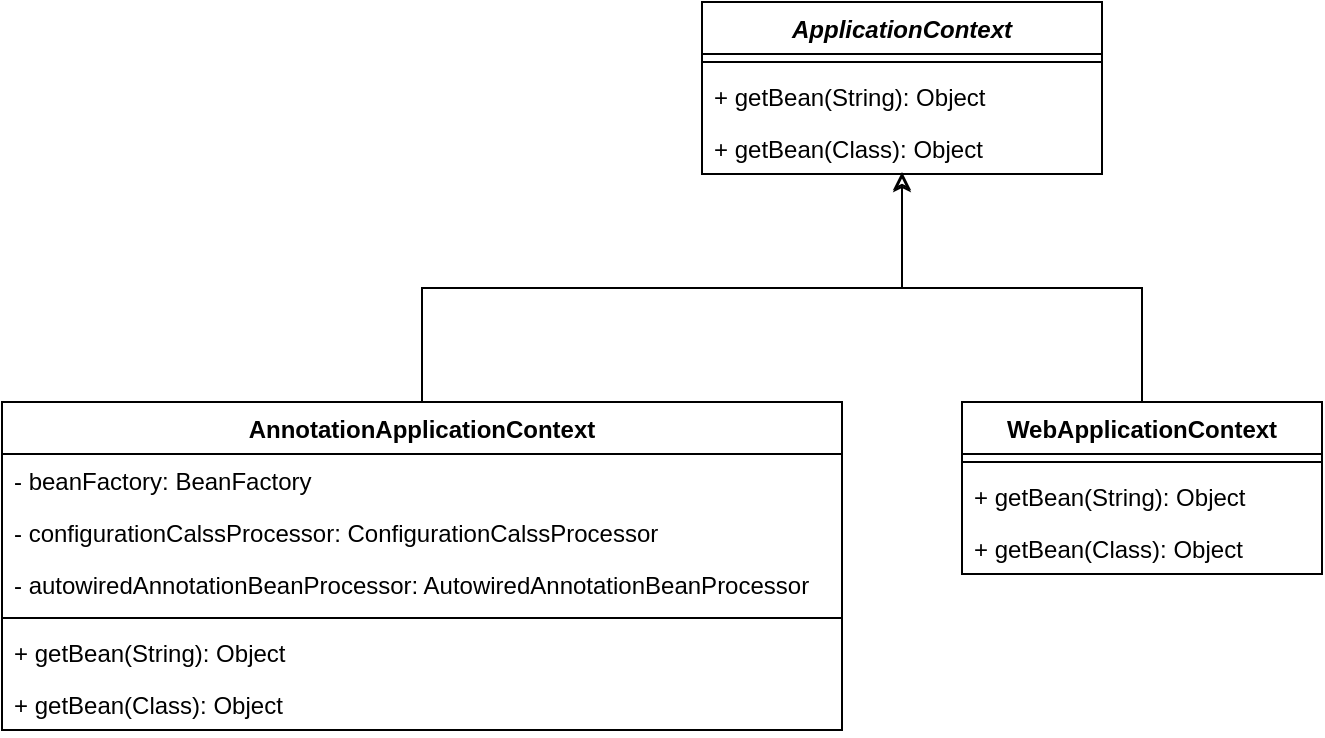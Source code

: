<mxfile version="15.8.7" type="device"><diagram id="C5RBs43oDa-KdzZeNtuy" name="Page-1"><mxGraphModel dx="1933" dy="852" grid="1" gridSize="10" guides="1" tooltips="1" connect="1" arrows="1" fold="1" page="1" pageScale="1" pageWidth="827" pageHeight="1169" math="0" shadow="0"><root><mxCell id="WIyWlLk6GJQsqaUBKTNV-0"/><mxCell id="WIyWlLk6GJQsqaUBKTNV-1" parent="WIyWlLk6GJQsqaUBKTNV-0"/><mxCell id="0z-4LWR9Eacx_z8WjlyR-16" style="edgeStyle=orthogonalEdgeStyle;rounded=0;orthogonalLoop=1;jettySize=auto;html=1;exitX=0.5;exitY=0;exitDx=0;exitDy=0;entryX=0.5;entryY=1;entryDx=0;entryDy=0;entryPerimeter=0;endFill=0;" edge="1" parent="WIyWlLk6GJQsqaUBKTNV-1" source="0z-4LWR9Eacx_z8WjlyR-0" target="0z-4LWR9Eacx_z8WjlyR-13"><mxGeometry relative="1" as="geometry"><mxPoint x="407" y="430" as="targetPoint"/></mxGeometry></mxCell><mxCell id="0z-4LWR9Eacx_z8WjlyR-0" value="AnnotationApplicationContext" style="swimlane;fontStyle=1;align=center;verticalAlign=top;childLayout=stackLayout;horizontal=1;startSize=26;horizontalStack=0;resizeParent=1;resizeParentMax=0;resizeLast=0;collapsible=1;marginBottom=0;" vertex="1" parent="WIyWlLk6GJQsqaUBKTNV-1"><mxGeometry x="-40" y="510" width="420" height="164" as="geometry"/></mxCell><mxCell id="0z-4LWR9Eacx_z8WjlyR-1" value="- beanFactory: BeanFactory" style="text;strokeColor=none;fillColor=none;align=left;verticalAlign=top;spacingLeft=4;spacingRight=4;overflow=hidden;rotatable=0;points=[[0,0.5],[1,0.5]];portConstraint=eastwest;" vertex="1" parent="0z-4LWR9Eacx_z8WjlyR-0"><mxGeometry y="26" width="420" height="26" as="geometry"/></mxCell><mxCell id="0z-4LWR9Eacx_z8WjlyR-4" value="- configurationCalssProcessor: ConfigurationCalssProcessor" style="text;strokeColor=none;fillColor=none;align=left;verticalAlign=top;spacingLeft=4;spacingRight=4;overflow=hidden;rotatable=0;points=[[0,0.5],[1,0.5]];portConstraint=eastwest;" vertex="1" parent="0z-4LWR9Eacx_z8WjlyR-0"><mxGeometry y="52" width="420" height="26" as="geometry"/></mxCell><mxCell id="0z-4LWR9Eacx_z8WjlyR-5" value="- autowiredAnnotationBeanProcessor: AutowiredAnnotationBeanProcessor" style="text;strokeColor=none;fillColor=none;align=left;verticalAlign=top;spacingLeft=4;spacingRight=4;overflow=hidden;rotatable=0;points=[[0,0.5],[1,0.5]];portConstraint=eastwest;" vertex="1" parent="0z-4LWR9Eacx_z8WjlyR-0"><mxGeometry y="78" width="420" height="26" as="geometry"/></mxCell><mxCell id="0z-4LWR9Eacx_z8WjlyR-2" value="" style="line;strokeWidth=1;fillColor=none;align=left;verticalAlign=middle;spacingTop=-1;spacingLeft=3;spacingRight=3;rotatable=0;labelPosition=right;points=[];portConstraint=eastwest;" vertex="1" parent="0z-4LWR9Eacx_z8WjlyR-0"><mxGeometry y="104" width="420" height="8" as="geometry"/></mxCell><mxCell id="0z-4LWR9Eacx_z8WjlyR-3" value="+ getBean(String): Object" style="text;strokeColor=none;fillColor=none;align=left;verticalAlign=top;spacingLeft=4;spacingRight=4;overflow=hidden;rotatable=0;points=[[0,0.5],[1,0.5]];portConstraint=eastwest;" vertex="1" parent="0z-4LWR9Eacx_z8WjlyR-0"><mxGeometry y="112" width="420" height="26" as="geometry"/></mxCell><mxCell id="0z-4LWR9Eacx_z8WjlyR-6" value="+ getBean(Class): Object" style="text;strokeColor=none;fillColor=none;align=left;verticalAlign=top;spacingLeft=4;spacingRight=4;overflow=hidden;rotatable=0;points=[[0,0.5],[1,0.5]];portConstraint=eastwest;" vertex="1" parent="0z-4LWR9Eacx_z8WjlyR-0"><mxGeometry y="138" width="420" height="26" as="geometry"/></mxCell><mxCell id="0z-4LWR9Eacx_z8WjlyR-7" value="ApplicationContext" style="swimlane;fontStyle=3;align=center;verticalAlign=top;childLayout=stackLayout;horizontal=1;startSize=26;horizontalStack=0;resizeParent=1;resizeParentMax=0;resizeLast=0;collapsible=1;marginBottom=0;" vertex="1" parent="WIyWlLk6GJQsqaUBKTNV-1"><mxGeometry x="310" y="310" width="200" height="86" as="geometry"/></mxCell><mxCell id="0z-4LWR9Eacx_z8WjlyR-11" value="" style="line;strokeWidth=1;fillColor=none;align=left;verticalAlign=middle;spacingTop=-1;spacingLeft=3;spacingRight=3;rotatable=0;labelPosition=right;points=[];portConstraint=eastwest;" vertex="1" parent="0z-4LWR9Eacx_z8WjlyR-7"><mxGeometry y="26" width="200" height="8" as="geometry"/></mxCell><mxCell id="0z-4LWR9Eacx_z8WjlyR-12" value="+ getBean(String): Object" style="text;strokeColor=none;fillColor=none;align=left;verticalAlign=top;spacingLeft=4;spacingRight=4;overflow=hidden;rotatable=0;points=[[0,0.5],[1,0.5]];portConstraint=eastwest;" vertex="1" parent="0z-4LWR9Eacx_z8WjlyR-7"><mxGeometry y="34" width="200" height="26" as="geometry"/></mxCell><mxCell id="0z-4LWR9Eacx_z8WjlyR-13" value="+ getBean(Class): Object" style="text;strokeColor=none;fillColor=none;align=left;verticalAlign=top;spacingLeft=4;spacingRight=4;overflow=hidden;rotatable=0;points=[[0,0.5],[1,0.5]];portConstraint=eastwest;" vertex="1" parent="0z-4LWR9Eacx_z8WjlyR-7"><mxGeometry y="60" width="200" height="26" as="geometry"/></mxCell><mxCell id="0z-4LWR9Eacx_z8WjlyR-24" style="edgeStyle=orthogonalEdgeStyle;rounded=0;orthogonalLoop=1;jettySize=auto;html=1;exitX=0.5;exitY=0;exitDx=0;exitDy=0;entryX=0.5;entryY=0.962;entryDx=0;entryDy=0;entryPerimeter=0;endFill=0;" edge="1" parent="WIyWlLk6GJQsqaUBKTNV-1" source="0z-4LWR9Eacx_z8WjlyR-17" target="0z-4LWR9Eacx_z8WjlyR-13"><mxGeometry relative="1" as="geometry"><mxPoint x="430" y="420" as="targetPoint"/></mxGeometry></mxCell><mxCell id="0z-4LWR9Eacx_z8WjlyR-17" value="WebApplicationContext" style="swimlane;fontStyle=1;align=center;verticalAlign=top;childLayout=stackLayout;horizontal=1;startSize=26;horizontalStack=0;resizeParent=1;resizeParentMax=0;resizeLast=0;collapsible=1;marginBottom=0;" vertex="1" parent="WIyWlLk6GJQsqaUBKTNV-1"><mxGeometry x="440" y="510" width="180" height="86" as="geometry"/></mxCell><mxCell id="0z-4LWR9Eacx_z8WjlyR-21" value="" style="line;strokeWidth=1;fillColor=none;align=left;verticalAlign=middle;spacingTop=-1;spacingLeft=3;spacingRight=3;rotatable=0;labelPosition=right;points=[];portConstraint=eastwest;" vertex="1" parent="0z-4LWR9Eacx_z8WjlyR-17"><mxGeometry y="26" width="180" height="8" as="geometry"/></mxCell><mxCell id="0z-4LWR9Eacx_z8WjlyR-22" value="+ getBean(String): Object" style="text;strokeColor=none;fillColor=none;align=left;verticalAlign=top;spacingLeft=4;spacingRight=4;overflow=hidden;rotatable=0;points=[[0,0.5],[1,0.5]];portConstraint=eastwest;" vertex="1" parent="0z-4LWR9Eacx_z8WjlyR-17"><mxGeometry y="34" width="180" height="26" as="geometry"/></mxCell><mxCell id="0z-4LWR9Eacx_z8WjlyR-23" value="+ getBean(Class): Object" style="text;strokeColor=none;fillColor=none;align=left;verticalAlign=top;spacingLeft=4;spacingRight=4;overflow=hidden;rotatable=0;points=[[0,0.5],[1,0.5]];portConstraint=eastwest;" vertex="1" parent="0z-4LWR9Eacx_z8WjlyR-17"><mxGeometry y="60" width="180" height="26" as="geometry"/></mxCell></root></mxGraphModel></diagram></mxfile>